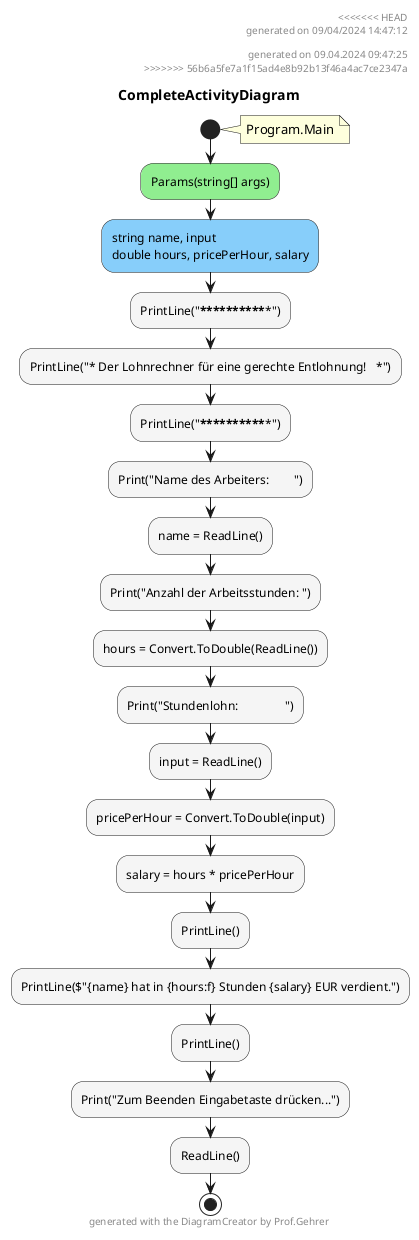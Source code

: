 @startuml CompleteActivityDiagram
header
<<<<<<< HEAD
generated on 09/04/2024 14:47:12
=======
generated on 09.04.2024 09:47:25
>>>>>>> 56b6a5fe7a1f15ad4e8b92b13f46a4ac7ce2347a
end header
title CompleteActivityDiagram
start
note right:  Program.Main
#LightGreen:Params(string[] args);
#LightSkyBlue:string name, input\ndouble hours, pricePerHour, salary;
#WhiteSmoke:PrintLine("***************************************************");
#WhiteSmoke:PrintLine("* Der Lohnrechner für eine gerechte Entlohnung!   *");
#WhiteSmoke:PrintLine("***************************************************");
#WhiteSmoke:Print("Name des Arbeiters:        ");
#WhiteSmoke:name = ReadLine();
#WhiteSmoke:Print("Anzahl der Arbeitsstunden: ");
#WhiteSmoke:hours = Convert.ToDouble(ReadLine());
#WhiteSmoke:Print("Stundenlohn:               ");
#WhiteSmoke:input = ReadLine();
#WhiteSmoke:pricePerHour = Convert.ToDouble(input);
#WhiteSmoke:salary = hours * pricePerHour;
#WhiteSmoke:PrintLine();
#WhiteSmoke:PrintLine($"{name} hat in {hours:f} Stunden {salary} EUR verdient.");
#WhiteSmoke:PrintLine();
#WhiteSmoke:Print("Zum Beenden Eingabetaste drücken...");
#WhiteSmoke:ReadLine();
stop
footer
generated with the DiagramCreator by Prof.Gehrer
end footer
@enduml
